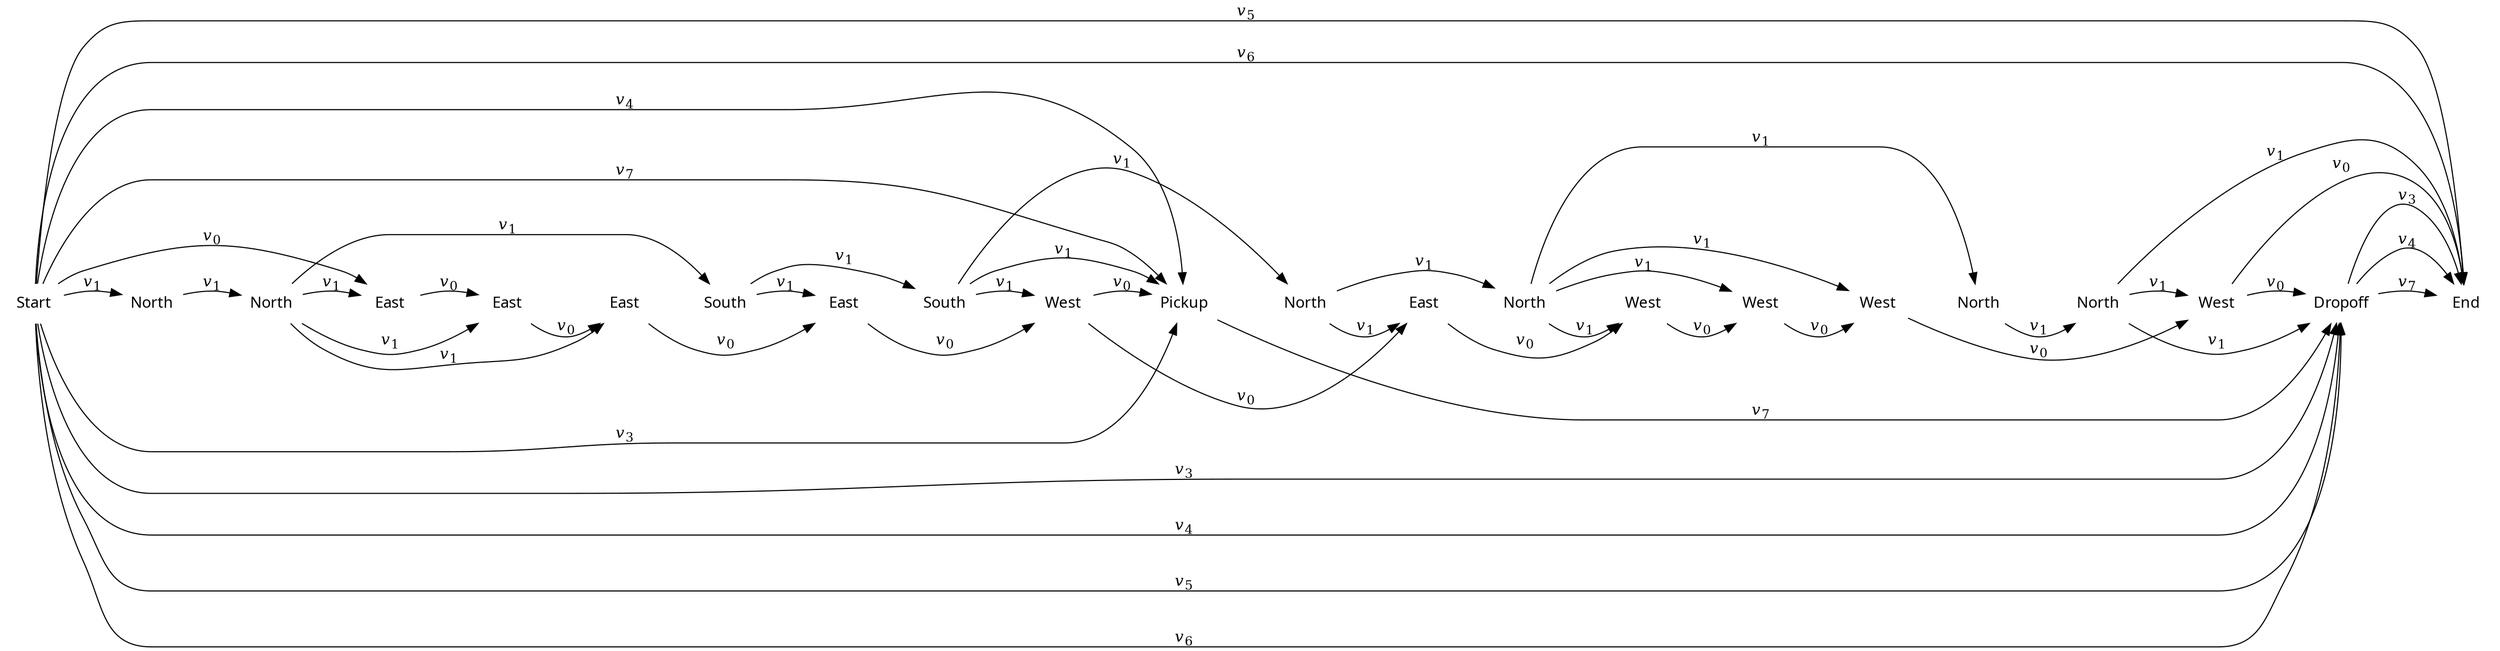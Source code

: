 digraph cat {
rankdir=LR
node [shape=plaintext]
edge [arrowhead=normal]

0 [label="Start",fontname="sans"]
1 [label="North",fontname="sans"]
2 [label="North",fontname="sans"]
3 [label="East",fontname="sans"]
4 [label="East",fontname="sans"]
5 [label="East",fontname="sans"]
6 [label="South",fontname="sans"]
7 [label="East",fontname="sans"]
8 [label="South",fontname="sans"]
9 [label="West",fontname="sans"]
10 [label="Pickup",fontname="sans"]
11 [label="North",fontname="sans"]
12 [label="East",fontname="sans"]
13 [label="North",fontname="sans"]
14 [label="West",fontname="sans"]
15 [label="West",fontname="sans"]
16 [label="West",fontname="sans"]
17 [label="North",fontname="sans"]
18 [label="North",fontname="sans"]
19 [label="West",fontname="sans"]
20 [label="Dropoff",fontname="sans"]
21 [label="End",fontname="sans"]

0 -> 3 [label=<<i>v</i><sub>0</sub>>]
0 -> 1 [label=<<i>v</i><sub>1</sub>>]
0 -> 10 [label=<<i>v</i><sub>3</sub>>]
0 -> 20 [label=<<i>v</i><sub>3</sub>>]
0 -> 10 [label=<<i>v</i><sub>4</sub>>]
0 -> 20 [label=<<i>v</i><sub>4</sub>>]
0 -> 20 [label=<<i>v</i><sub>5</sub>>]
0 -> 21 [label=<<i>v</i><sub>5</sub>>]
0 -> 20 [label=<<i>v</i><sub>6</sub>>]
0 -> 21 [label=<<i>v</i><sub>6</sub>>]
0 -> 10 [label=<<i>v</i><sub>7</sub>>]
1 -> 2 [label=<<i>v</i><sub>1</sub>>]
2 -> 3 [label=<<i>v</i><sub>1</sub>>]
2 -> 4 [label=<<i>v</i><sub>1</sub>>]
2 -> 5 [label=<<i>v</i><sub>1</sub>>]
2 -> 6 [label=<<i>v</i><sub>1</sub>>]
3 -> 4 [label=<<i>v</i><sub>0</sub>>]
4 -> 5 [label=<<i>v</i><sub>0</sub>>]
5 -> 7 [label=<<i>v</i><sub>0</sub>>]
6 -> 7 [label=<<i>v</i><sub>1</sub>>]
6 -> 8 [label=<<i>v</i><sub>1</sub>>]
7 -> 9 [label=<<i>v</i><sub>0</sub>>]
8 -> 9 [label=<<i>v</i><sub>1</sub>>]
8 -> 10 [label=<<i>v</i><sub>1</sub>>]
8 -> 11 [label=<<i>v</i><sub>1</sub>>]
9 -> 10 [label=<<i>v</i><sub>0</sub>>]
9 -> 12 [label=<<i>v</i><sub>0</sub>>]
10 -> 20 [label=<<i>v</i><sub>7</sub>>]
11 -> 12 [label=<<i>v</i><sub>1</sub>>]
11 -> 13 [label=<<i>v</i><sub>1</sub>>]
12 -> 14 [label=<<i>v</i><sub>0</sub>>]
13 -> 14 [label=<<i>v</i><sub>1</sub>>]
13 -> 15 [label=<<i>v</i><sub>1</sub>>]
13 -> 16 [label=<<i>v</i><sub>1</sub>>]
13 -> 17 [label=<<i>v</i><sub>1</sub>>]
14 -> 15 [label=<<i>v</i><sub>0</sub>>]
15 -> 16 [label=<<i>v</i><sub>0</sub>>]
16 -> 19 [label=<<i>v</i><sub>0</sub>>]
17 -> 18 [label=<<i>v</i><sub>1</sub>>]
18 -> 19 [label=<<i>v</i><sub>1</sub>>]
18 -> 20 [label=<<i>v</i><sub>1</sub>>]
18 -> 21 [label=<<i>v</i><sub>1</sub>>]
19 -> 20 [label=<<i>v</i><sub>0</sub>>]
19 -> 21 [label=<<i>v</i><sub>0</sub>>]
20 -> 21 [label=<<i>v</i><sub>3</sub>>]
20 -> 21 [label=<<i>v</i><sub>4</sub>>]
20 -> 21 [label=<<i>v</i><sub>7</sub>>]

# To line up the actions
0 -> 1 [weight=100,style=invis]
1 -> 2 [weight=100,style=invis]
2 -> 3 [weight=100,style=invis]
3 -> 4 [weight=100,style=invis]
4 -> 5 [weight=100,style=invis]
5 -> 6 [weight=100,style=invis]
6 -> 7 [weight=100,style=invis]
7 -> 8 [weight=100,style=invis]
8 -> 9 [weight=100,style=invis]
9 -> 10 [weight=100,style=invis]
10 -> 11 [weight=100,style=invis]
11 -> 12 [weight=100,style=invis]
12 -> 13 [weight=100,style=invis]
13 -> 14 [weight=100,style=invis]
14 -> 15 [weight=100,style=invis]
15 -> 16 [weight=100,style=invis]
16 -> 17 [weight=100,style=invis]
17 -> 18 [weight=100,style=invis]
18 -> 19 [weight=100,style=invis]
19 -> 20 [weight=100,style=invis]
20 -> 21 [weight=100,style=invis]
}
